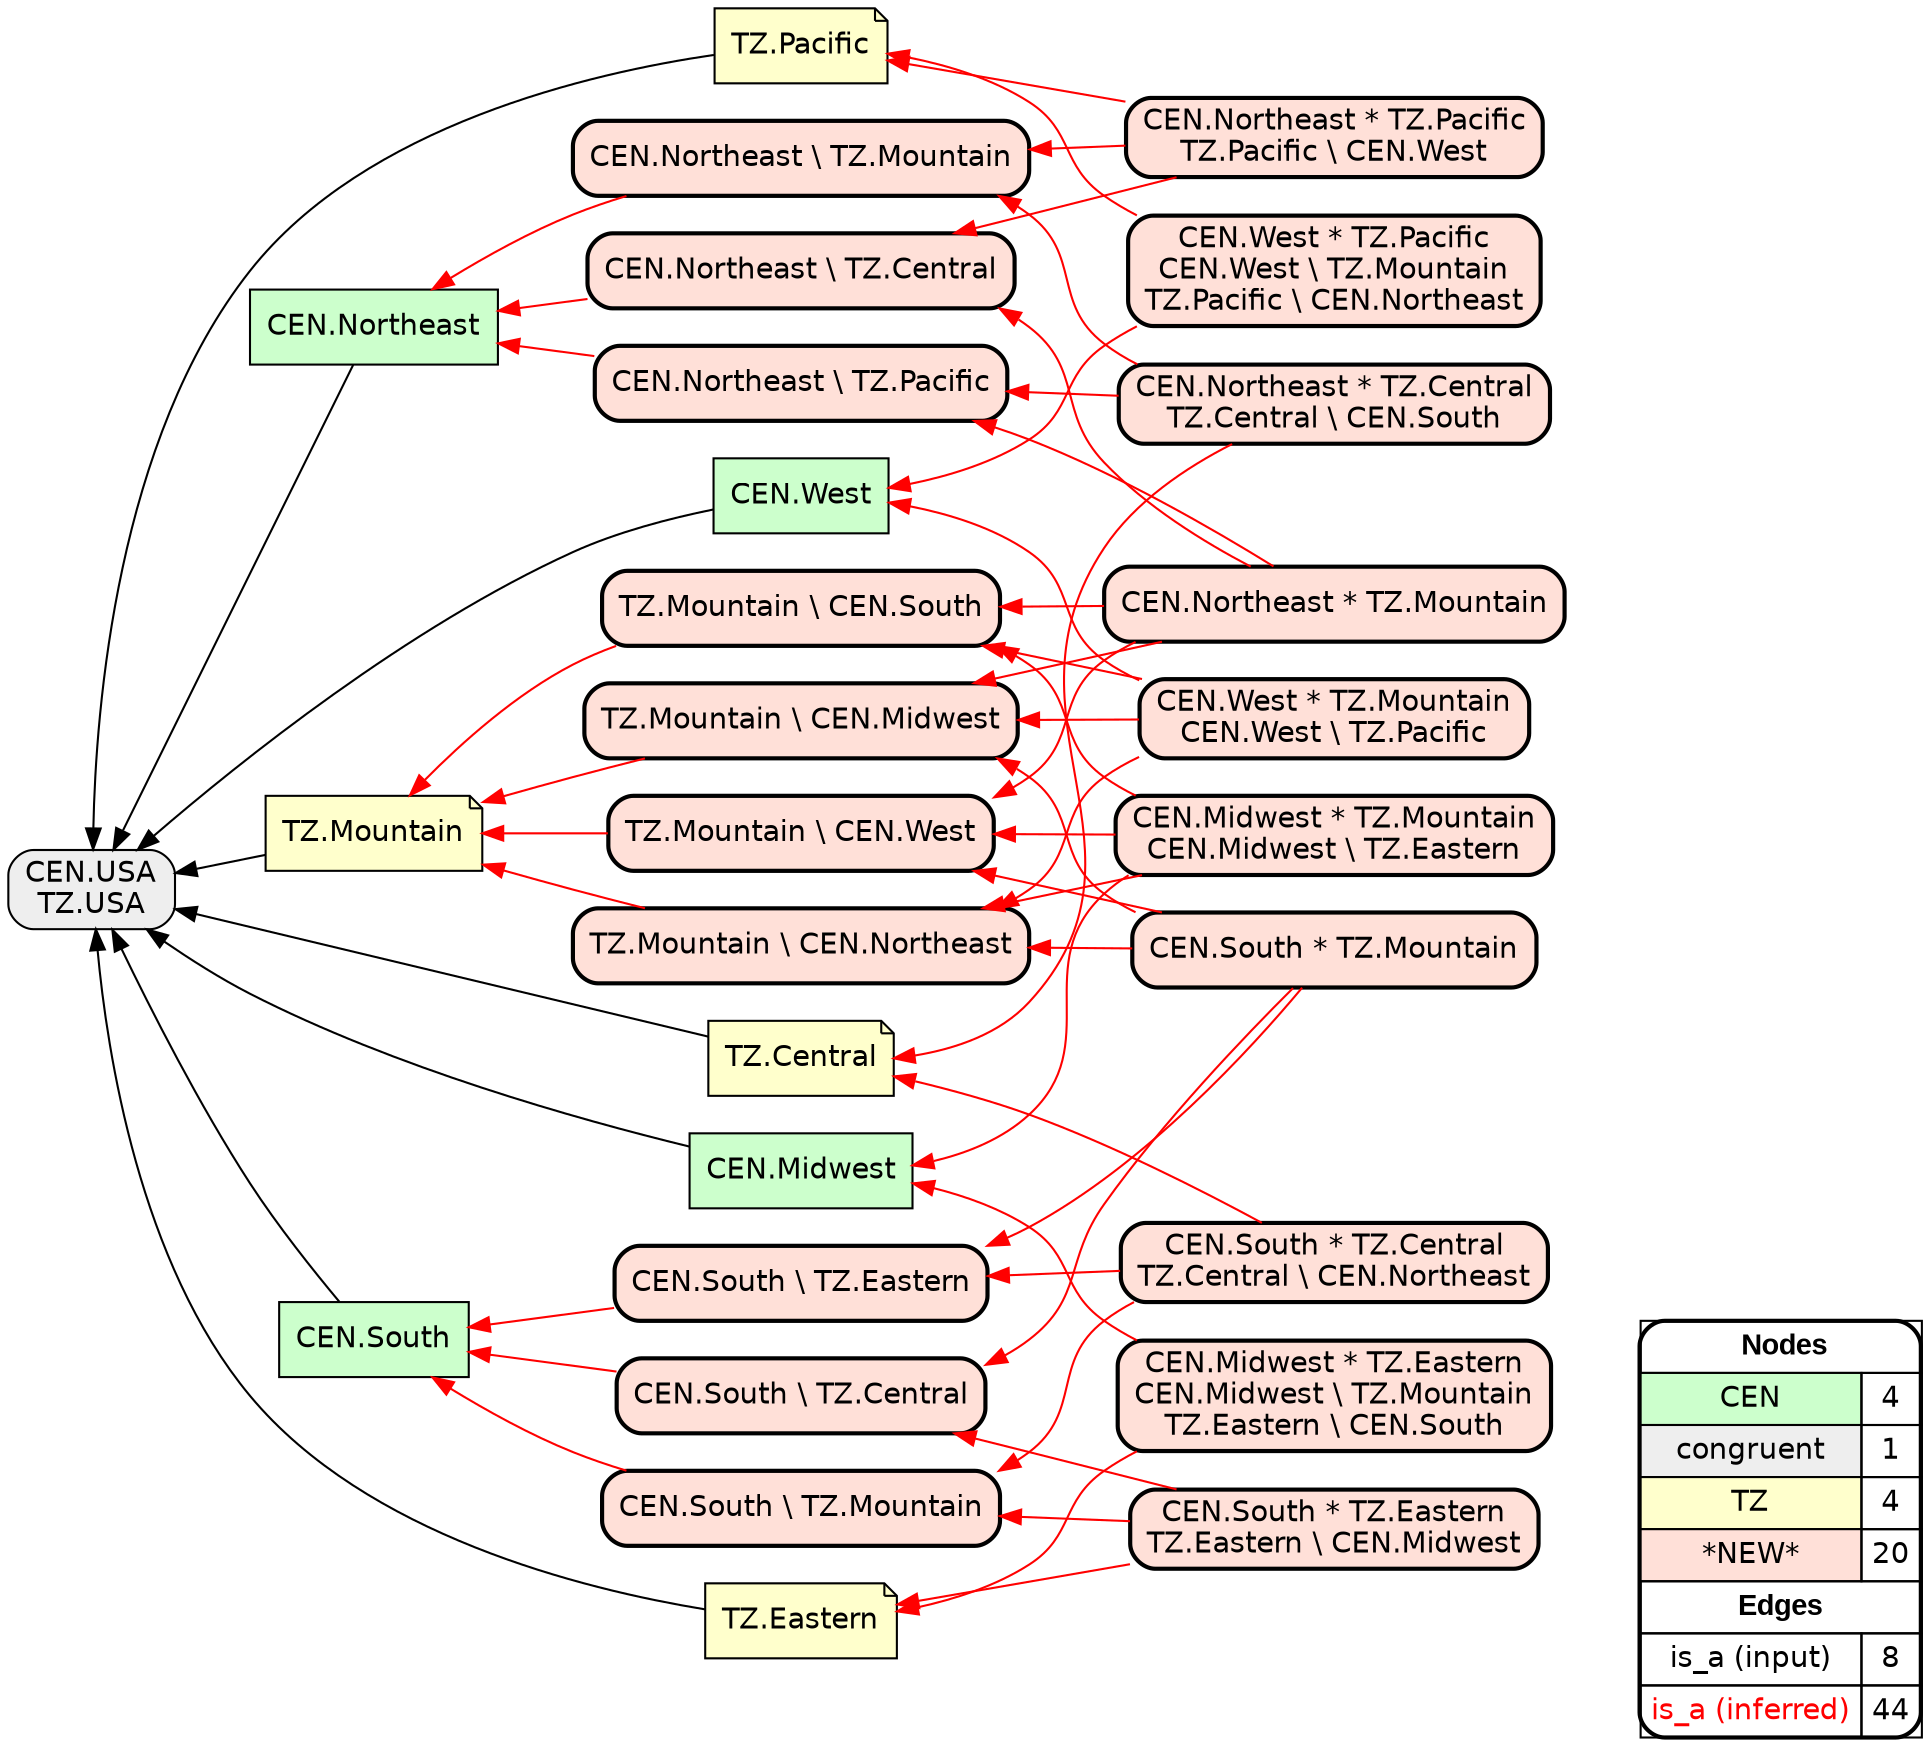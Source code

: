 digraph{
rankdir=RL
node[shape=box style=filled fillcolor="#CCFFCC" fontname="helvetica"] 
"CEN.Midwest"
"CEN.West"
"CEN.Northeast"
"CEN.South"
node[shape=box style="filled,rounded" fillcolor="#EEEEEE" fontname="helvetica"] 
"CEN.USA\nTZ.USA"
node[shape=note style=filled fillcolor="#FFFFCC" fontname="helvetica"] 
"TZ.Eastern"
"TZ.Mountain"
"TZ.Pacific"
"TZ.Central"
node[shape=box style="filled,rounded,bold" fillcolor="#FFE0D8" fontname="helvetica"] 
"CEN.South * TZ.Eastern\nTZ.Eastern \\ CEN.Midwest"
"CEN.Northeast * TZ.Pacific\nTZ.Pacific \\ CEN.West"
"TZ.Mountain \\ CEN.Northeast"
"CEN.Northeast \\ TZ.Mountain"
"CEN.South \\ TZ.Eastern"
"CEN.South * TZ.Mountain"
"CEN.West * TZ.Pacific\nCEN.West \\ TZ.Mountain\nTZ.Pacific \\ CEN.Northeast"
"CEN.Northeast \\ TZ.Pacific"
"TZ.Mountain \\ CEN.West"
"CEN.Midwest * TZ.Mountain\nCEN.Midwest \\ TZ.Eastern"
"TZ.Mountain \\ CEN.Midwest"
"CEN.Midwest * TZ.Eastern\nCEN.Midwest \\ TZ.Mountain\nTZ.Eastern \\ CEN.South"
"CEN.South \\ TZ.Mountain"
"CEN.West * TZ.Mountain\nCEN.West \\ TZ.Pacific"
"CEN.South * TZ.Central\nTZ.Central \\ CEN.Northeast"
"TZ.Mountain \\ CEN.South"
"CEN.Northeast * TZ.Mountain"
"CEN.South \\ TZ.Central"
"CEN.Northeast * TZ.Central\nTZ.Central \\ CEN.South"
"CEN.Northeast \\ TZ.Central"
edge[arrowhead=normal style=dotted color="#000000" constraint=true penwidth=1]
edge[arrowhead=normal style=solid color="#000000" constraint=true penwidth=1]
"CEN.South" -> "CEN.USA\nTZ.USA"
"TZ.Mountain" -> "CEN.USA\nTZ.USA"
"CEN.Midwest" -> "CEN.USA\nTZ.USA"
"CEN.West" -> "CEN.USA\nTZ.USA"
"TZ.Central" -> "CEN.USA\nTZ.USA"
"TZ.Pacific" -> "CEN.USA\nTZ.USA"
"TZ.Eastern" -> "CEN.USA\nTZ.USA"
"CEN.Northeast" -> "CEN.USA\nTZ.USA"
edge[arrowhead=normal style=solid color="#FF0000" constraint=true penwidth=1]
"CEN.West * TZ.Pacific\nCEN.West \\ TZ.Mountain\nTZ.Pacific \\ CEN.Northeast" -> "CEN.West"
"CEN.Northeast \\ TZ.Pacific" -> "CEN.Northeast"
"CEN.Northeast * TZ.Pacific\nTZ.Pacific \\ CEN.West" -> "TZ.Pacific"
"CEN.West * TZ.Mountain\nCEN.West \\ TZ.Pacific" -> "TZ.Mountain \\ CEN.South"
"CEN.Northeast * TZ.Central\nTZ.Central \\ CEN.South" -> "CEN.Northeast \\ TZ.Pacific"
"TZ.Mountain \\ CEN.South" -> "TZ.Mountain"
"CEN.Northeast * TZ.Pacific\nTZ.Pacific \\ CEN.West" -> "CEN.Northeast \\ TZ.Central"
"CEN.South \\ TZ.Central" -> "CEN.South"
"TZ.Mountain \\ CEN.Northeast" -> "TZ.Mountain"
"CEN.West * TZ.Mountain\nCEN.West \\ TZ.Pacific" -> "TZ.Mountain \\ CEN.Northeast"
"CEN.Northeast * TZ.Mountain" -> "CEN.Northeast \\ TZ.Central"
"CEN.Midwest * TZ.Mountain\nCEN.Midwest \\ TZ.Eastern" -> "TZ.Mountain \\ CEN.Northeast"
"CEN.West * TZ.Pacific\nCEN.West \\ TZ.Mountain\nTZ.Pacific \\ CEN.Northeast" -> "TZ.Pacific"
"CEN.Northeast * TZ.Mountain" -> "TZ.Mountain \\ CEN.South"
"CEN.Midwest * TZ.Eastern\nCEN.Midwest \\ TZ.Mountain\nTZ.Eastern \\ CEN.South" -> "TZ.Eastern"
"CEN.Northeast \\ TZ.Mountain" -> "CEN.Northeast"
"CEN.Northeast \\ TZ.Central" -> "CEN.Northeast"
"CEN.Midwest * TZ.Mountain\nCEN.Midwest \\ TZ.Eastern" -> "TZ.Mountain \\ CEN.West"
"CEN.South * TZ.Central\nTZ.Central \\ CEN.Northeast" -> "CEN.South \\ TZ.Mountain"
"CEN.South * TZ.Eastern\nTZ.Eastern \\ CEN.Midwest" -> "CEN.South \\ TZ.Central"
"CEN.South * TZ.Central\nTZ.Central \\ CEN.Northeast" -> "TZ.Central"
"CEN.South * TZ.Mountain" -> "TZ.Mountain \\ CEN.Northeast"
"TZ.Mountain \\ CEN.West" -> "TZ.Mountain"
"CEN.Midwest * TZ.Mountain\nCEN.Midwest \\ TZ.Eastern" -> "TZ.Mountain \\ CEN.South"
"CEN.West * TZ.Mountain\nCEN.West \\ TZ.Pacific" -> "TZ.Mountain \\ CEN.Midwest"
"CEN.Northeast * TZ.Central\nTZ.Central \\ CEN.South" -> "CEN.Northeast \\ TZ.Mountain"
"CEN.Northeast * TZ.Mountain" -> "TZ.Mountain \\ CEN.Midwest"
"CEN.Northeast * TZ.Pacific\nTZ.Pacific \\ CEN.West" -> "CEN.Northeast \\ TZ.Mountain"
"CEN.South * TZ.Eastern\nTZ.Eastern \\ CEN.Midwest" -> "TZ.Eastern"
"CEN.West * TZ.Mountain\nCEN.West \\ TZ.Pacific" -> "CEN.West"
"CEN.South * TZ.Central\nTZ.Central \\ CEN.Northeast" -> "CEN.South \\ TZ.Eastern"
"CEN.Northeast * TZ.Mountain" -> "CEN.Northeast \\ TZ.Pacific"
"CEN.South \\ TZ.Mountain" -> "CEN.South"
"CEN.Midwest * TZ.Eastern\nCEN.Midwest \\ TZ.Mountain\nTZ.Eastern \\ CEN.South" -> "CEN.Midwest"
"CEN.Northeast * TZ.Mountain" -> "TZ.Mountain \\ CEN.West"
"CEN.South * TZ.Mountain" -> "TZ.Mountain \\ CEN.Midwest"
"CEN.Midwest * TZ.Mountain\nCEN.Midwest \\ TZ.Eastern" -> "CEN.Midwest"
"CEN.South * TZ.Mountain" -> "TZ.Mountain \\ CEN.West"
"CEN.South * TZ.Mountain" -> "CEN.South \\ TZ.Central"
"CEN.South \\ TZ.Eastern" -> "CEN.South"
"TZ.Mountain \\ CEN.Midwest" -> "TZ.Mountain"
"CEN.South * TZ.Eastern\nTZ.Eastern \\ CEN.Midwest" -> "CEN.South \\ TZ.Mountain"
"CEN.Northeast * TZ.Central\nTZ.Central \\ CEN.South" -> "TZ.Central"
"CEN.South * TZ.Mountain" -> "CEN.South \\ TZ.Eastern"
node[shape=box] 
{rank=source Legend [fillcolor= white margin=0 label=< 
 <TABLE BORDER="0" CELLBORDER="1" CELLSPACING="0" CELLPADDING="4"> 
<TR> <TD COLSPAN="2"><font face="Arial Black"> Nodes</font></TD> </TR> 
<TR> 
 <TD bgcolor="#CCFFCC" fontname="helvetica">CEN</TD> 
 <TD>4</TD> 
 </TR> 
<TR> 
 <TD bgcolor="#EEEEEE" fontname="helvetica">congruent</TD> 
 <TD>1</TD> 
 </TR> 
<TR> 
 <TD bgcolor="#FFFFCC" fontname="helvetica">TZ</TD> 
 <TD>4</TD> 
 </TR> 
<TR> 
 <TD bgcolor="#FFE0D8" fontname="helvetica">*NEW*</TD> 
 <TD>20</TD> 
 </TR> 
<TR> <TD COLSPAN="2"><font face = "Arial Black"> Edges </font></TD> </TR> 
<TR> 
 <TD><font color ="#000000">is_a (input)</font></TD><TD>8</TD>
</TR>
<TR> 
 <TD><font color ="#FF0000">is_a (inferred)</font></TD><TD>44</TD>
</TR>
</TABLE> 
 >] } 
}